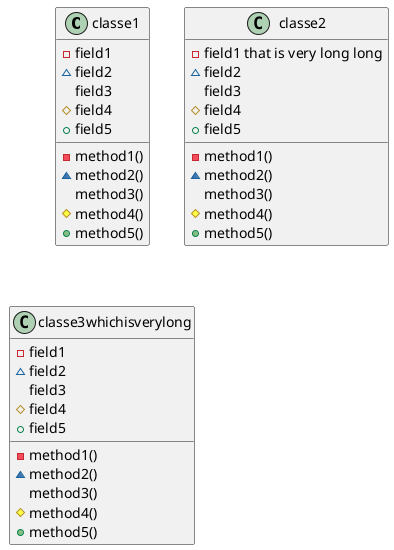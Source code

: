 {
  "sha1": "8lvlmosdlmg7cv6sqmwb10vrccrm4e7",
  "insertion": {
    "when": "2024-05-30T20:48:21.450Z",
    "user": "plantuml@gmail.com"
  }
}
@startuml
class classe1
classe1 : -field1
classe1 : ~field2
classe1 : field3
classe1 : #field4
classe1 : +field5

classe1 : -method1()
classe1 : ~method2()
classe1 : method3()
classe1 : #method4()
classe1 : +method5()

class classe2
classe2 : -field1 that is very long long
classe2 : ~field2
classe2 : field3
classe2 : #field4
classe2 : +field5

classe2 : -method1()
classe2 : ~method2()
classe2 : method3()
classe2 : #method4()
classe2 : +method5()

class classe3whichisverylong
classe3whichisverylong : -field1
classe3whichisverylong : ~field2
classe3whichisverylong : field3
classe3whichisverylong : #field4
classe3whichisverylong : +field5
classe3whichisverylong : -method1()
classe3whichisverylong : ~method2()
classe3whichisverylong : method3()
classe3whichisverylong : #method4()
classe3whichisverylong : +method5()


@enduml
